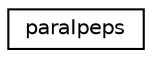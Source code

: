 digraph "Graphical Class Hierarchy"
{
  edge [fontname="Helvetica",fontsize="10",labelfontname="Helvetica",labelfontsize="10"];
  node [fontname="Helvetica",fontsize="10",shape=record];
  rankdir="LR";
  Node1 [label="paraIpeps",height=0.2,width=0.4,color="black", fillcolor="white", style="filled",URL="$structparaIpeps.html",tooltip="input parameters for iPEPS "];
}

